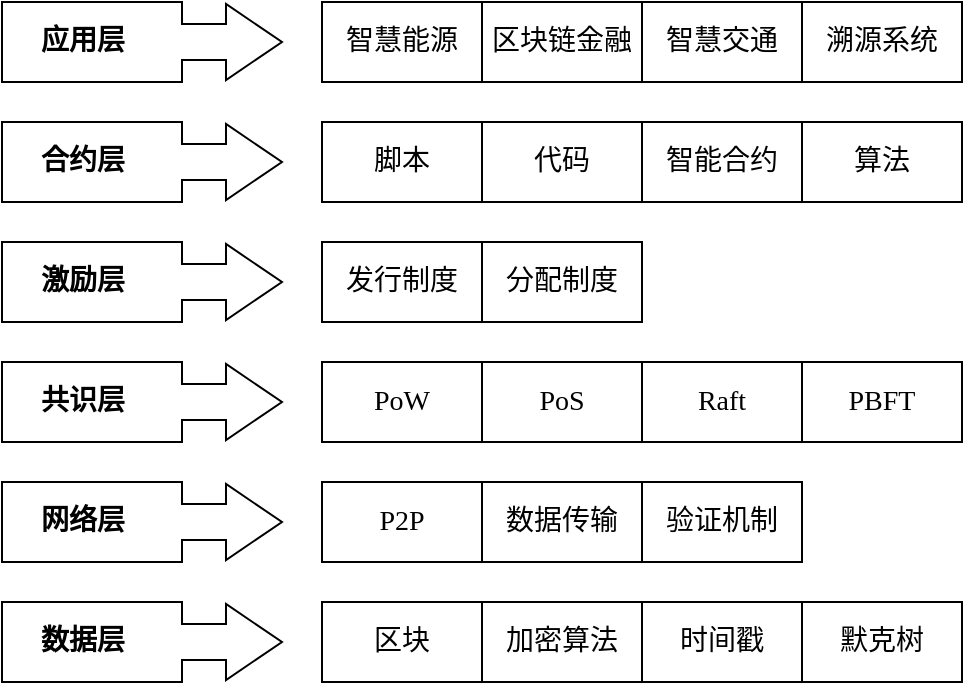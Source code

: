 <mxfile version="21.3.2" type="github">
  <diagram name="第 1 页" id="5stlvVwKQTENXhOsb_Dq">
    <mxGraphModel dx="1434" dy="708" grid="1" gridSize="10" guides="1" tooltips="1" connect="1" arrows="1" fold="1" page="1" pageScale="1" pageWidth="827" pageHeight="1169" math="0" shadow="0">
      <root>
        <mxCell id="0" />
        <mxCell id="1" parent="0" />
        <mxCell id="zBk1Tng8OVJCPWsyoCuW-44" value="" style="html=1;shadow=0;dashed=0;align=center;verticalAlign=middle;shape=mxgraph.arrows2.calloutArrow;dy=9;dx=28;notch=90;arrowHead=10;fontSize=14;fontFamily=宋体;" parent="1" vertex="1">
          <mxGeometry x="120" y="400" width="140" height="40" as="geometry" />
        </mxCell>
        <mxCell id="zBk1Tng8OVJCPWsyoCuW-7" value="数据层" style="text;html=1;align=center;verticalAlign=middle;resizable=0;points=[];autosize=1;strokeColor=none;fillColor=none;fontSize=14;fontStyle=1;fontFamily=宋体;" parent="1" vertex="1">
          <mxGeometry x="125" y="405" width="70" height="30" as="geometry" />
        </mxCell>
        <mxCell id="zBk1Tng8OVJCPWsyoCuW-49" value="区块" style="rounded=0;whiteSpace=wrap;html=1;fontSize=14;fontFamily=宋体;" parent="1" vertex="1">
          <mxGeometry x="280" y="400" width="80" height="40" as="geometry" />
        </mxCell>
        <mxCell id="zBk1Tng8OVJCPWsyoCuW-50" value="加密算法" style="rounded=0;whiteSpace=wrap;html=1;fontSize=14;fontFamily=宋体;" parent="1" vertex="1">
          <mxGeometry x="360" y="400" width="80" height="40" as="geometry" />
        </mxCell>
        <mxCell id="zBk1Tng8OVJCPWsyoCuW-51" value="时间戳" style="rounded=0;whiteSpace=wrap;html=1;fontSize=14;fontFamily=宋体;" parent="1" vertex="1">
          <mxGeometry x="440" y="400" width="80" height="40" as="geometry" />
        </mxCell>
        <mxCell id="zBk1Tng8OVJCPWsyoCuW-52" value="默克树" style="rounded=0;whiteSpace=wrap;html=1;fontSize=14;fontFamily=宋体;" parent="1" vertex="1">
          <mxGeometry x="520" y="400" width="80" height="40" as="geometry" />
        </mxCell>
        <mxCell id="zBk1Tng8OVJCPWsyoCuW-53" value="" style="html=1;shadow=0;dashed=0;align=center;verticalAlign=middle;shape=mxgraph.arrows2.calloutArrow;dy=9;dx=28;notch=90;arrowHead=10;fontSize=14;fontFamily=宋体;" parent="1" vertex="1">
          <mxGeometry x="120" y="340" width="140" height="40" as="geometry" />
        </mxCell>
        <mxCell id="zBk1Tng8OVJCPWsyoCuW-54" value="网络层" style="text;html=1;align=center;verticalAlign=middle;resizable=0;points=[];autosize=1;strokeColor=none;fillColor=none;fontSize=14;fontStyle=1;fontFamily=宋体;" parent="1" vertex="1">
          <mxGeometry x="125" y="345" width="70" height="30" as="geometry" />
        </mxCell>
        <mxCell id="zBk1Tng8OVJCPWsyoCuW-55" value="P2P" style="rounded=0;whiteSpace=wrap;html=1;fontSize=14;fontFamily=Times New Roman;" parent="1" vertex="1">
          <mxGeometry x="280" y="340" width="80" height="40" as="geometry" />
        </mxCell>
        <mxCell id="zBk1Tng8OVJCPWsyoCuW-56" value="数据传输" style="rounded=0;whiteSpace=wrap;html=1;fontSize=14;fontFamily=宋体;" parent="1" vertex="1">
          <mxGeometry x="360" y="340" width="80" height="40" as="geometry" />
        </mxCell>
        <mxCell id="zBk1Tng8OVJCPWsyoCuW-57" value="验证机制" style="rounded=0;whiteSpace=wrap;html=1;fontSize=14;fontFamily=宋体;" parent="1" vertex="1">
          <mxGeometry x="440" y="340" width="80" height="40" as="geometry" />
        </mxCell>
        <mxCell id="zBk1Tng8OVJCPWsyoCuW-59" value="" style="html=1;shadow=0;dashed=0;align=center;verticalAlign=middle;shape=mxgraph.arrows2.calloutArrow;dy=9;dx=28;notch=90;arrowHead=10;fontSize=14;fontFamily=宋体;" parent="1" vertex="1">
          <mxGeometry x="120" y="280" width="140" height="40" as="geometry" />
        </mxCell>
        <mxCell id="zBk1Tng8OVJCPWsyoCuW-60" value="共识层" style="text;html=1;align=center;verticalAlign=middle;resizable=0;points=[];autosize=1;strokeColor=none;fillColor=none;fontSize=14;fontStyle=1;fontFamily=宋体;" parent="1" vertex="1">
          <mxGeometry x="125" y="285" width="70" height="30" as="geometry" />
        </mxCell>
        <mxCell id="zBk1Tng8OVJCPWsyoCuW-61" value="PoW" style="rounded=0;whiteSpace=wrap;html=1;fontSize=14;fontFamily=Times New Roman;" parent="1" vertex="1">
          <mxGeometry x="280" y="280" width="80" height="40" as="geometry" />
        </mxCell>
        <mxCell id="zBk1Tng8OVJCPWsyoCuW-62" value="PoS" style="rounded=0;whiteSpace=wrap;html=1;fontSize=14;fontFamily=Times New Roman;" parent="1" vertex="1">
          <mxGeometry x="360" y="280" width="80" height="40" as="geometry" />
        </mxCell>
        <mxCell id="zBk1Tng8OVJCPWsyoCuW-63" value="Raft" style="rounded=0;whiteSpace=wrap;html=1;fontSize=14;fontFamily=Times New Roman;" parent="1" vertex="1">
          <mxGeometry x="440" y="280" width="80" height="40" as="geometry" />
        </mxCell>
        <mxCell id="zBk1Tng8OVJCPWsyoCuW-64" value="PBFT" style="rounded=0;whiteSpace=wrap;html=1;fontSize=14;fontFamily=Times New Roman;" parent="1" vertex="1">
          <mxGeometry x="520" y="280" width="80" height="40" as="geometry" />
        </mxCell>
        <mxCell id="zBk1Tng8OVJCPWsyoCuW-65" value="" style="html=1;shadow=0;dashed=0;align=center;verticalAlign=middle;shape=mxgraph.arrows2.calloutArrow;dy=9;dx=28;notch=90;arrowHead=10;fontSize=14;fontFamily=宋体;" parent="1" vertex="1">
          <mxGeometry x="120" y="220" width="140" height="40" as="geometry" />
        </mxCell>
        <mxCell id="zBk1Tng8OVJCPWsyoCuW-66" value="激励层" style="text;html=1;align=center;verticalAlign=middle;resizable=0;points=[];autosize=1;strokeColor=none;fillColor=none;fontSize=14;fontStyle=1;fontFamily=宋体;" parent="1" vertex="1">
          <mxGeometry x="125" y="225" width="70" height="30" as="geometry" />
        </mxCell>
        <mxCell id="zBk1Tng8OVJCPWsyoCuW-67" value="发行制度" style="rounded=0;whiteSpace=wrap;html=1;fontSize=14;fontFamily=宋体;" parent="1" vertex="1">
          <mxGeometry x="280" y="220" width="80" height="40" as="geometry" />
        </mxCell>
        <mxCell id="zBk1Tng8OVJCPWsyoCuW-68" value="分配制度" style="rounded=0;whiteSpace=wrap;html=1;fontSize=14;fontFamily=宋体;" parent="1" vertex="1">
          <mxGeometry x="360" y="220" width="80" height="40" as="geometry" />
        </mxCell>
        <mxCell id="zBk1Tng8OVJCPWsyoCuW-71" value="" style="html=1;shadow=0;dashed=0;align=center;verticalAlign=middle;shape=mxgraph.arrows2.calloutArrow;dy=9;dx=28;notch=90;arrowHead=10;fontSize=14;fontFamily=宋体;" parent="1" vertex="1">
          <mxGeometry x="120" y="160" width="140" height="40" as="geometry" />
        </mxCell>
        <mxCell id="zBk1Tng8OVJCPWsyoCuW-72" value="合约层" style="text;html=1;align=center;verticalAlign=middle;resizable=0;points=[];autosize=1;strokeColor=none;fillColor=none;fontSize=14;fontStyle=1;fontFamily=宋体;" parent="1" vertex="1">
          <mxGeometry x="125" y="165" width="70" height="30" as="geometry" />
        </mxCell>
        <mxCell id="zBk1Tng8OVJCPWsyoCuW-73" value="脚本" style="rounded=0;whiteSpace=wrap;html=1;fontSize=14;fontFamily=宋体;" parent="1" vertex="1">
          <mxGeometry x="280" y="160" width="80" height="40" as="geometry" />
        </mxCell>
        <mxCell id="zBk1Tng8OVJCPWsyoCuW-74" value="代码" style="rounded=0;whiteSpace=wrap;html=1;fontSize=14;fontFamily=宋体;" parent="1" vertex="1">
          <mxGeometry x="360" y="160" width="80" height="40" as="geometry" />
        </mxCell>
        <mxCell id="zBk1Tng8OVJCPWsyoCuW-75" value="智能合约" style="rounded=0;whiteSpace=wrap;html=1;fontSize=14;fontFamily=宋体;" parent="1" vertex="1">
          <mxGeometry x="440" y="160" width="80" height="40" as="geometry" />
        </mxCell>
        <mxCell id="zBk1Tng8OVJCPWsyoCuW-76" value="算法" style="rounded=0;whiteSpace=wrap;html=1;fontSize=14;fontFamily=宋体;" parent="1" vertex="1">
          <mxGeometry x="520" y="160" width="80" height="40" as="geometry" />
        </mxCell>
        <mxCell id="zBk1Tng8OVJCPWsyoCuW-77" value="" style="html=1;shadow=0;dashed=0;align=center;verticalAlign=middle;shape=mxgraph.arrows2.calloutArrow;dy=9;dx=28;notch=90;arrowHead=10;fontSize=14;fontFamily=宋体;" parent="1" vertex="1">
          <mxGeometry x="120" y="100" width="140" height="40" as="geometry" />
        </mxCell>
        <mxCell id="zBk1Tng8OVJCPWsyoCuW-78" value="应用层" style="text;html=1;align=center;verticalAlign=middle;resizable=0;points=[];autosize=1;strokeColor=none;fillColor=none;fontSize=14;fontStyle=1;fontFamily=宋体;" parent="1" vertex="1">
          <mxGeometry x="125" y="105" width="70" height="30" as="geometry" />
        </mxCell>
        <mxCell id="zBk1Tng8OVJCPWsyoCuW-79" value="智慧能源" style="rounded=0;whiteSpace=wrap;html=1;fontSize=14;fontFamily=宋体;" parent="1" vertex="1">
          <mxGeometry x="280" y="100" width="80" height="40" as="geometry" />
        </mxCell>
        <mxCell id="zBk1Tng8OVJCPWsyoCuW-80" value="区块链金融" style="rounded=0;whiteSpace=wrap;html=1;fontSize=14;fontFamily=宋体;" parent="1" vertex="1">
          <mxGeometry x="360" y="100" width="80" height="40" as="geometry" />
        </mxCell>
        <mxCell id="zBk1Tng8OVJCPWsyoCuW-81" value="智慧交通" style="rounded=0;whiteSpace=wrap;html=1;fontSize=14;fontFamily=宋体;" parent="1" vertex="1">
          <mxGeometry x="440" y="100" width="80" height="40" as="geometry" />
        </mxCell>
        <mxCell id="zBk1Tng8OVJCPWsyoCuW-82" value="溯源系统" style="rounded=0;whiteSpace=wrap;html=1;fontSize=14;fontFamily=宋体;" parent="1" vertex="1">
          <mxGeometry x="520" y="100" width="80" height="40" as="geometry" />
        </mxCell>
      </root>
    </mxGraphModel>
  </diagram>
</mxfile>
